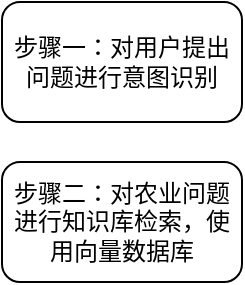 <mxfile version="22.0.4" type="github">
  <diagram name="第 1 页" id="lTeLcaSRZDCElp11zsGs">
    <mxGraphModel dx="1050" dy="597" grid="1" gridSize="10" guides="1" tooltips="1" connect="1" arrows="1" fold="1" page="1" pageScale="1" pageWidth="827" pageHeight="1169" math="0" shadow="0">
      <root>
        <mxCell id="0" />
        <mxCell id="1" parent="0" />
        <mxCell id="2t6nK0DKOix5EoJwQmrf-1" value="步骤一：对用户提出问题进行意图识别" style="rounded=1;whiteSpace=wrap;html=1;" vertex="1" parent="1">
          <mxGeometry x="370" y="90" width="120" height="60" as="geometry" />
        </mxCell>
        <mxCell id="2t6nK0DKOix5EoJwQmrf-2" value="步骤二：对农业问题进行知识库检索，使用向量数据库" style="rounded=1;whiteSpace=wrap;html=1;" vertex="1" parent="1">
          <mxGeometry x="370" y="170" width="120" height="60" as="geometry" />
        </mxCell>
      </root>
    </mxGraphModel>
  </diagram>
</mxfile>
